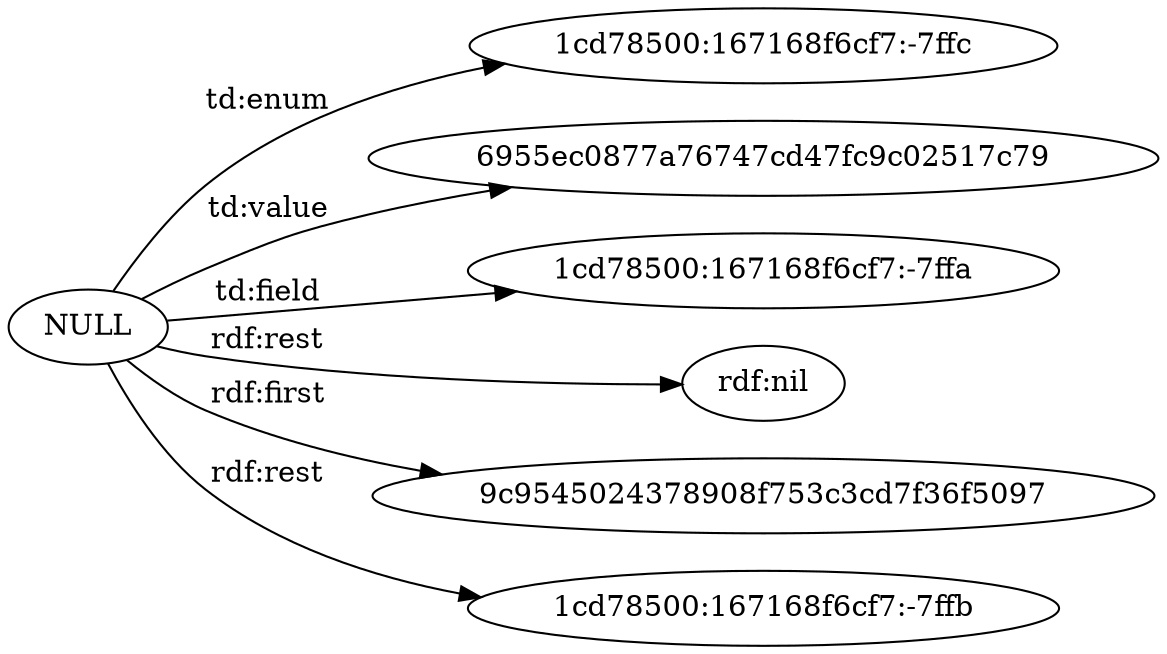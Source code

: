 digraph ar2dtool_diagram { 
rankdir=LR;
size="1501"
	"NULL" -> "1cd78500:167168f6cf7:-7ffc" [ label = "td:enum" ];
	"NULL" -> "6955ec0877a76747cd47fc9c02517c79" [ label = "td:value" ];
	"NULL" -> "1cd78500:167168f6cf7:-7ffa" [ label = "td:field" ];
	"NULL" -> "rdf:nil" [ label = "rdf:rest" ];
	"NULL" -> "9c9545024378908f753c3cd7f36f5097" [ label = "rdf:first" ];
	"NULL" -> "1cd78500:167168f6cf7:-7ffb" [ label = "rdf:rest" ];

}
